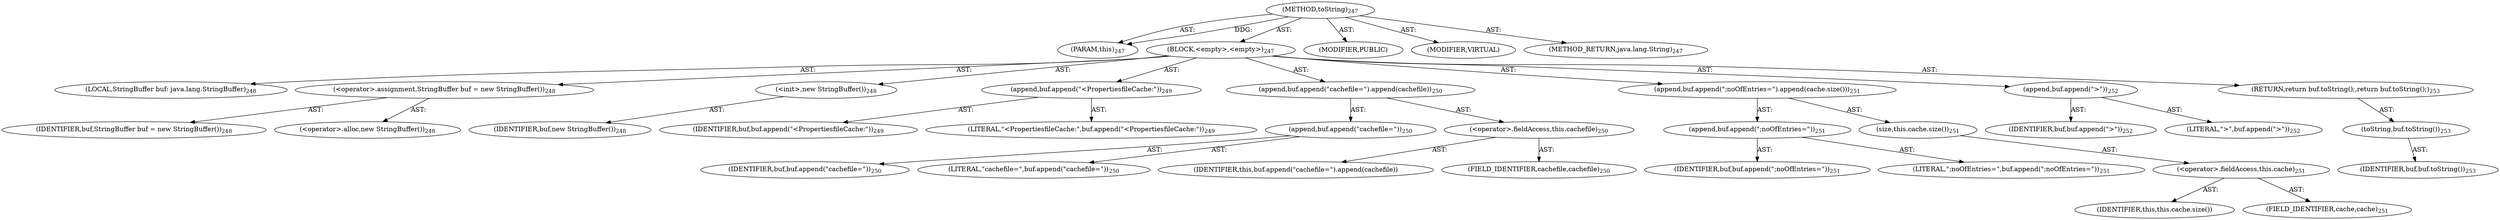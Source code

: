 digraph "toString" {  
"111669149707" [label = <(METHOD,toString)<SUB>247</SUB>> ]
"115964117008" [label = <(PARAM,this)<SUB>247</SUB>> ]
"25769803800" [label = <(BLOCK,&lt;empty&gt;,&lt;empty&gt;)<SUB>247</SUB>> ]
"94489280518" [label = <(LOCAL,StringBuffer buf: java.lang.StringBuffer)<SUB>248</SUB>> ]
"30064771178" [label = <(&lt;operator&gt;.assignment,StringBuffer buf = new StringBuffer())<SUB>248</SUB>> ]
"68719476806" [label = <(IDENTIFIER,buf,StringBuffer buf = new StringBuffer())<SUB>248</SUB>> ]
"30064771179" [label = <(&lt;operator&gt;.alloc,new StringBuffer())<SUB>248</SUB>> ]
"30064771180" [label = <(&lt;init&gt;,new StringBuffer())<SUB>248</SUB>> ]
"68719476807" [label = <(IDENTIFIER,buf,new StringBuffer())<SUB>248</SUB>> ]
"30064771181" [label = <(append,buf.append(&quot;&lt;PropertiesfileCache:&quot;))<SUB>249</SUB>> ]
"68719476808" [label = <(IDENTIFIER,buf,buf.append(&quot;&lt;PropertiesfileCache:&quot;))<SUB>249</SUB>> ]
"90194313233" [label = <(LITERAL,&quot;&lt;PropertiesfileCache:&quot;,buf.append(&quot;&lt;PropertiesfileCache:&quot;))<SUB>249</SUB>> ]
"30064771182" [label = <(append,buf.append(&quot;cachefile=&quot;).append(cachefile))<SUB>250</SUB>> ]
"30064771183" [label = <(append,buf.append(&quot;cachefile=&quot;))<SUB>250</SUB>> ]
"68719476809" [label = <(IDENTIFIER,buf,buf.append(&quot;cachefile=&quot;))<SUB>250</SUB>> ]
"90194313234" [label = <(LITERAL,&quot;cachefile=&quot;,buf.append(&quot;cachefile=&quot;))<SUB>250</SUB>> ]
"30064771184" [label = <(&lt;operator&gt;.fieldAccess,this.cachefile)<SUB>250</SUB>> ]
"68719476810" [label = <(IDENTIFIER,this,buf.append(&quot;cachefile=&quot;).append(cachefile))> ]
"55834574884" [label = <(FIELD_IDENTIFIER,cachefile,cachefile)<SUB>250</SUB>> ]
"30064771185" [label = <(append,buf.append(&quot;;noOfEntries=&quot;).append(cache.size()))<SUB>251</SUB>> ]
"30064771186" [label = <(append,buf.append(&quot;;noOfEntries=&quot;))<SUB>251</SUB>> ]
"68719476811" [label = <(IDENTIFIER,buf,buf.append(&quot;;noOfEntries=&quot;))<SUB>251</SUB>> ]
"90194313235" [label = <(LITERAL,&quot;;noOfEntries=&quot;,buf.append(&quot;;noOfEntries=&quot;))<SUB>251</SUB>> ]
"30064771187" [label = <(size,this.cache.size())<SUB>251</SUB>> ]
"30064771188" [label = <(&lt;operator&gt;.fieldAccess,this.cache)<SUB>251</SUB>> ]
"68719476812" [label = <(IDENTIFIER,this,this.cache.size())> ]
"55834574885" [label = <(FIELD_IDENTIFIER,cache,cache)<SUB>251</SUB>> ]
"30064771189" [label = <(append,buf.append(&quot;&gt;&quot;))<SUB>252</SUB>> ]
"68719476813" [label = <(IDENTIFIER,buf,buf.append(&quot;&gt;&quot;))<SUB>252</SUB>> ]
"90194313236" [label = <(LITERAL,&quot;&gt;&quot;,buf.append(&quot;&gt;&quot;))<SUB>252</SUB>> ]
"146028888070" [label = <(RETURN,return buf.toString();,return buf.toString();)<SUB>253</SUB>> ]
"30064771190" [label = <(toString,buf.toString())<SUB>253</SUB>> ]
"68719476814" [label = <(IDENTIFIER,buf,buf.toString())<SUB>253</SUB>> ]
"133143986202" [label = <(MODIFIER,PUBLIC)> ]
"133143986203" [label = <(MODIFIER,VIRTUAL)> ]
"128849018891" [label = <(METHOD_RETURN,java.lang.String)<SUB>247</SUB>> ]
  "111669149707" -> "115964117008"  [ label = "AST: "] 
  "111669149707" -> "25769803800"  [ label = "AST: "] 
  "111669149707" -> "133143986202"  [ label = "AST: "] 
  "111669149707" -> "133143986203"  [ label = "AST: "] 
  "111669149707" -> "128849018891"  [ label = "AST: "] 
  "25769803800" -> "94489280518"  [ label = "AST: "] 
  "25769803800" -> "30064771178"  [ label = "AST: "] 
  "25769803800" -> "30064771180"  [ label = "AST: "] 
  "25769803800" -> "30064771181"  [ label = "AST: "] 
  "25769803800" -> "30064771182"  [ label = "AST: "] 
  "25769803800" -> "30064771185"  [ label = "AST: "] 
  "25769803800" -> "30064771189"  [ label = "AST: "] 
  "25769803800" -> "146028888070"  [ label = "AST: "] 
  "30064771178" -> "68719476806"  [ label = "AST: "] 
  "30064771178" -> "30064771179"  [ label = "AST: "] 
  "30064771180" -> "68719476807"  [ label = "AST: "] 
  "30064771181" -> "68719476808"  [ label = "AST: "] 
  "30064771181" -> "90194313233"  [ label = "AST: "] 
  "30064771182" -> "30064771183"  [ label = "AST: "] 
  "30064771182" -> "30064771184"  [ label = "AST: "] 
  "30064771183" -> "68719476809"  [ label = "AST: "] 
  "30064771183" -> "90194313234"  [ label = "AST: "] 
  "30064771184" -> "68719476810"  [ label = "AST: "] 
  "30064771184" -> "55834574884"  [ label = "AST: "] 
  "30064771185" -> "30064771186"  [ label = "AST: "] 
  "30064771185" -> "30064771187"  [ label = "AST: "] 
  "30064771186" -> "68719476811"  [ label = "AST: "] 
  "30064771186" -> "90194313235"  [ label = "AST: "] 
  "30064771187" -> "30064771188"  [ label = "AST: "] 
  "30064771188" -> "68719476812"  [ label = "AST: "] 
  "30064771188" -> "55834574885"  [ label = "AST: "] 
  "30064771189" -> "68719476813"  [ label = "AST: "] 
  "30064771189" -> "90194313236"  [ label = "AST: "] 
  "146028888070" -> "30064771190"  [ label = "AST: "] 
  "30064771190" -> "68719476814"  [ label = "AST: "] 
  "111669149707" -> "115964117008"  [ label = "DDG: "] 
}
